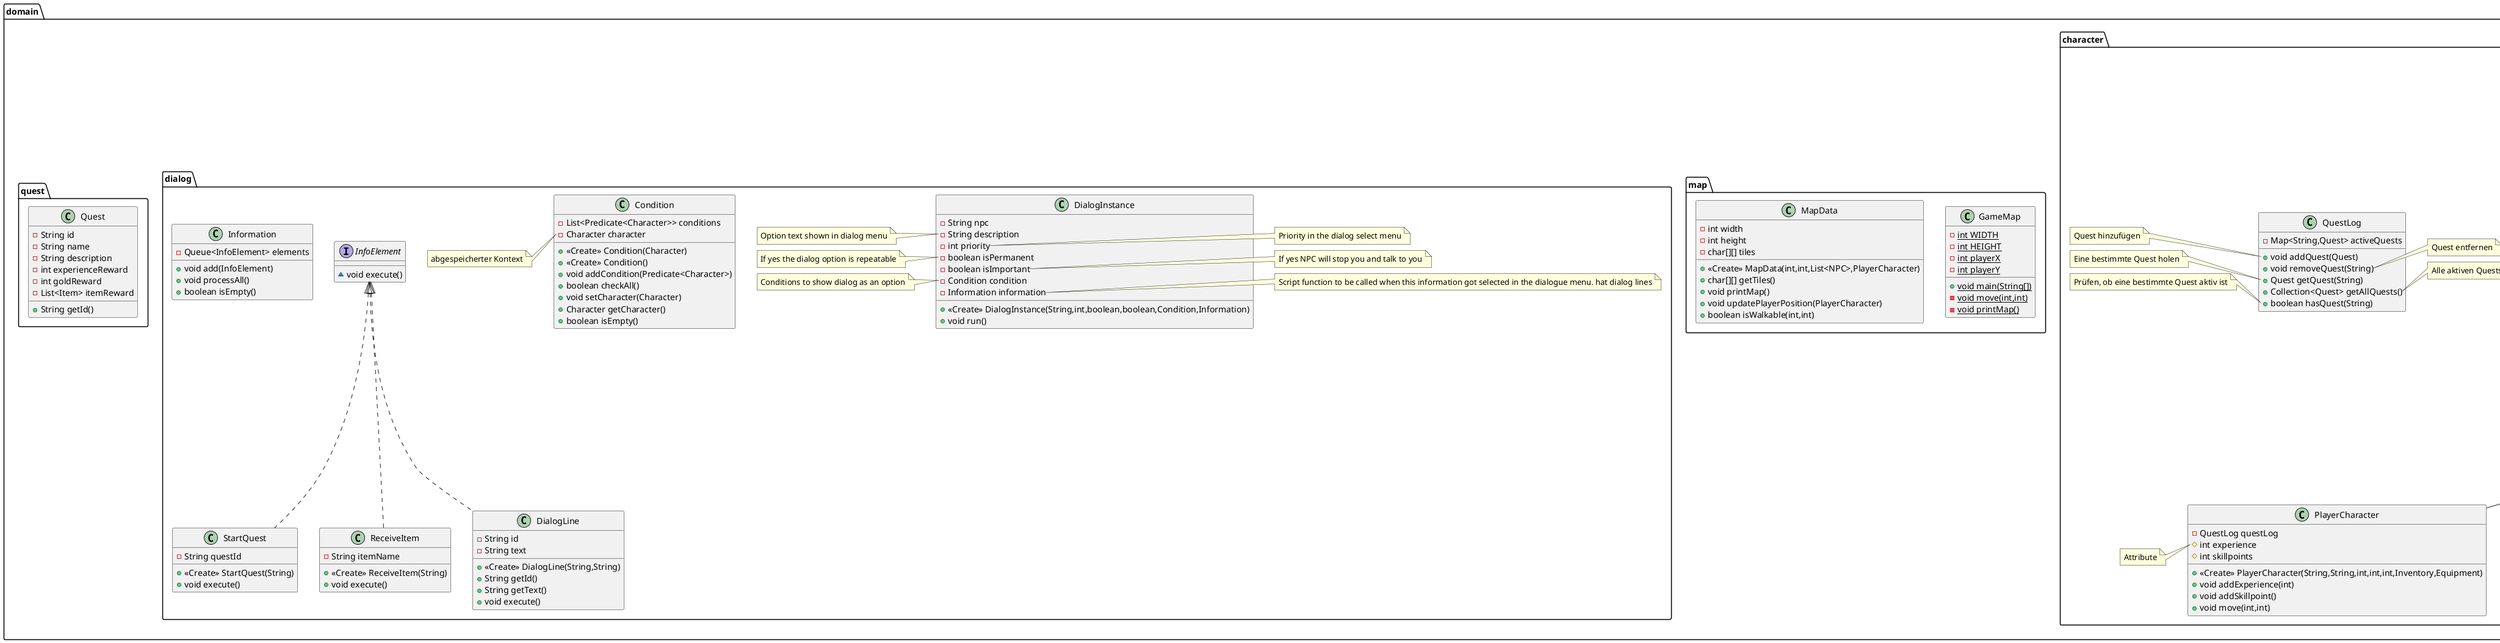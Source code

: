 @startuml
class domain.item.Armor {
- int defense
- EquipmentSlot slot
+ <<Create>> Armor(String,String,String,int,int,EquipmentSlot)
+ void equip(Character)
+ int getDefense()
+ int getAttack()
+ EquipmentSlot getSlot()
}


enum domain.inventory.EquipmentSlot {
+  HEAD
+  CHEST
+  LEGS
+  FEET
+  ARMS
+  WEAPON
+  SHIELD
}

abstract class domain.character.Character {
# String name
# int x
# int y
- String guild
# int maxHp
# int currentHp
# int strength
# int dexterity
# Inventory inventory
# Equipment equipment
- Set<String> knownInfos
+ <<Create>> Character(String,String,int,int,int,Inventory,Equipment)
+ <<Create>> Character()
+ void equip(Armor)
+ String getName()
+ boolean knows(String)
+ void learn(String)
+ void setGuild(String)
+ String getGuild()
+ void addItem(Item)
+ boolean hasItem(Item)
+ void takeDamage(int)
+ void heal(int)
+ int getMaxHp()
+ int getDexterity()
+ Inventory getInventory()
+ Equipment getEquipment()
+ int getCurrentHp()
+ void AddToInventory(Item)
+ int getX()
+ int getY()
+ String toString()
+ void setPosition(int,int)
}
note left of domain.character.Character::name
unchangeable Attribute
end note
note right of domain.character.Character::guild
changeable Attribute
end note
note left of domain.character.Character::inventory
Items
end note
note right of domain.character.Character::knownInfos
for dialog flags
end note


class domain.character.NPC {
+ <<Create>> NPC(String,String,int,int,int,Inventory,Equipment)
}

class domain.map.GameMap {
- {static} int WIDTH
- {static} int HEIGHT
- {static} int playerX
- {static} int playerY
+ {static} void main(String[])
- {static} void move(int,int)
- {static} void printMap()
}


class domain.dialog.DialogLine {
- String id
- String text
+ <<Create>> DialogLine(String,String)
+ String getId()
+ String getText()
+ void execute()
}


class domain.character.PlayerCharacter {
- QuestLog questLog
# int experience
# int skillpoints
+ <<Create>> PlayerCharacter(String,String,int,int,int,Inventory,Equipment)
+ void addExperience(int)
+ void addSkillpoint()
+ void move(int,int)
}
note left of domain.character.PlayerCharacter::experience
Attribute
end note


class domain.item.Weapon {
- int attack
+ <<Create>> Weapon(String,String,String,int,int)
+ void equip(Character)
+ EquipmentSlot getSlot()
+ int getDefense()
+ int getAttack()
}


interface domain.dialog.InfoElement {
~ void execute()
}

class domain.character.QuestLog {
- Map<String,Quest> activeQuests
+ void addQuest(Quest)
+ void removeQuest(String)
+ Quest getQuest(String)
+ Collection<Quest> getAllQuests()
+ boolean hasQuest(String)
}

note left of domain.character.QuestLog::addQuest(Quest)
 Quest hinzufügen
end note
note right of domain.character.QuestLog::removeQuest(String)
 Quest entfernen
end note
note left of domain.character.QuestLog::getQuest(String)
 Eine bestimmte Quest holen
end note
note right of domain.character.QuestLog::getAllQuests()
 Alle aktiven Quests
end note
note left of domain.character.QuestLog::hasQuest(String)
 Prüfen, ob eine bestimmte Quest aktiv ist
end note

interface domain.item.Usable {
~ void use(Character)
}

class domain.dialog.DialogInstance {
- String npc
- String description
- int priority
- boolean isPermanent
- boolean isImportant
- Condition condition
- Information information
+ <<Create>> DialogInstance(String,int,boolean,boolean,Condition,Information)
+ void run()
}
note left of domain.dialog.DialogInstance::description
 Option text shown in dialog menu
end note
note right of domain.dialog.DialogInstance::priority
 Priority in the dialog select menu
end note
note left of domain.dialog.DialogInstance::isPermanent
 If yes the dialog option is repeatable
end note
note right of domain.dialog.DialogInstance::isImportant
 If yes NPC will stop you and talk to you
end note
note left of domain.dialog.DialogInstance::condition
 Conditions to show dialog as an option
end note
note right of domain.dialog.DialogInstance::information
 Script function to be called when this information got selected in the dialogue menu. hat dialog lines
end note


class domain.dialog.Information {
- Queue<InfoElement> elements
+ void add(InfoElement)
+ void processAll()
+ boolean isEmpty()
}


class domain.inventory.Equipment {
- Map<EquipmentSlot,Equippable> slots
+ void equip(Equippable)
+ void unequip(EquipmentSlot)
+ Equippable getItem(EquipmentSlot)
+ Map<EquipmentSlot,Equippable> getAllEquippedItems()
+ int getTotalDefense()
+ int getTotalAttack()
+ String toString()
}

note left of domain.inventory.Equipment::equip(Equippable)
 Item ausrüsten
end note
note right of domain.inventory.Equipment::unequip(EquipmentSlot)
 Item aus einem Slot entfernen
end note
note left of domain.inventory.Equipment::getItem(EquipmentSlot)
 Ausgerüstetes Item für einen Slot abfragen
end note
note right of domain.inventory.Equipment::getAllEquippedItems()
 Alle Slots + Items zurückgeben
end note
note left of domain.inventory.Equipment::getTotalDefense()
 Gesamte Verteidigung berechnen (z. B. für Kampfsystem)
end note
note right of domain.inventory.Equipment::getTotalAttack()
 Gesamten Angriff berechnen
end note
note left of domain.inventory.Equipment::toString()
 Optional: Alle ausgerüsteten Items ausgeben
end note

interface domain.item.Equippable {
~ void equip(Character)
~ EquipmentSlot getSlot()
~ int getDefense()
~ int getAttack()
~ String getName()
}

abstract class domain.item.Item {
# String id
# String name
# String description
# int price
# <<Create>> Item(String,String,String,int)
+ String getName()
+ int getPrice()
+ String getDescription()
+ String getId()
}


class domain.item.Consumable {
- PotionEffect effect
- int magnitude
+ <<Create>> Consumable(String,String,String,int,PotionEffect,int)
+ void use(Character)
+ PotionEffect getEffect()
+ int getMagnitude()
}


class domain.inventory.Inventory {
# int gold
# Map<String,Item> inventory
+ <<Create>> Inventory()
+ void addGold(int)
+ void removeGold(int)
+ void addItem(Item)
+ boolean hasItem(Item)
+ void removeItem(Item)
+ String toString()
}


class domain.quest.Quest {
- String id
- String name
- String description
- int experienceReward
- int goldReward
- List<Item> itemReward
+ String getId()
}


class domain.dialog.Condition {
- List<Predicate<Character>> conditions
- Character character
+ <<Create>> Condition(Character)
+ <<Create>> Condition()
+ void addCondition(Predicate<Character>)
+ boolean checkAll()
+ void setCharacter(Character)
+ Character getCharacter()
+ boolean isEmpty()
}
note left of domain.dialog.Condition::character
 abgespeicherter Kontext
end note


class domain.dialog.StartQuest {
- String questId
+ <<Create>> StartQuest(String)
+ void execute()
}


class domain.character.Enemy {
+ <<Create>> Enemy(String,String,int,int,int,Inventory,Equipment)
}

enum domain.inventory.PotionEffect {
+  HEAL
}

class domain.map.MapData {
- int width
- int height
- char[][] tiles
+ <<Create>> MapData(int,int,List<NPC>,PlayerCharacter)
+ char[][] getTiles()
+ void printMap()
+ void updatePlayerPosition(PlayerCharacter)
+ boolean isWalkable(int,int)
}


class domain.dialog.ReceiveItem {
- String itemName
+ <<Create>> ReceiveItem(String)
+ void execute()
}




domain.item.Equippable <|.. domain.item.Armor
domain.item.Item <|-- domain.item.Armor
domain.character.Character <|-- domain.character.NPC
domain.dialog.InfoElement <|.. domain.dialog.DialogLine
domain.character.Character <|-- domain.character.PlayerCharacter
domain.item.Equippable <|.. domain.item.Weapon
domain.item.Item <|-- domain.item.Weapon
domain.item.Usable <|.. domain.item.Consumable
domain.item.Item <|-- domain.item.Consumable
domain.dialog.InfoElement <|.. domain.dialog.StartQuest
domain.character.Character <|-- domain.character.Enemy
domain.dialog.InfoElement <|.. domain.dialog.ReceiveItem
@enduml